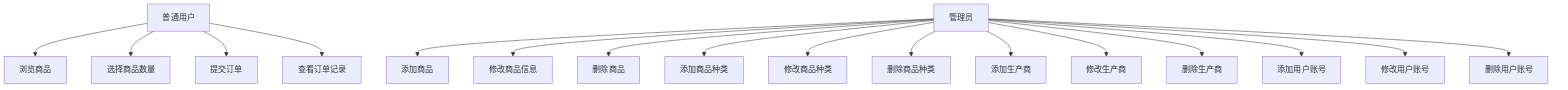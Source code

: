 graph TD

User[普通用户] --> UC1[浏览商品]
User --> UC2[选择商品数量]
User --> UC3[提交订单]
User --> UC4[查看订单记录]

Admin[管理员] --> UC5[添加商品]
Admin --> UC6[修改商品信息]
Admin --> UC7[删除商品]

Admin --> UC8[添加商品种类]
Admin --> UC9[修改商品种类]
Admin --> UC10[删除商品种类]

Admin --> UC11[添加生产商]
Admin --> UC12[修改生产商]
Admin --> UC13[删除生产商]

Admin --> UC14[添加用户账号]
Admin --> UC15[修改用户账号]
Admin --> UC16[删除用户账号]